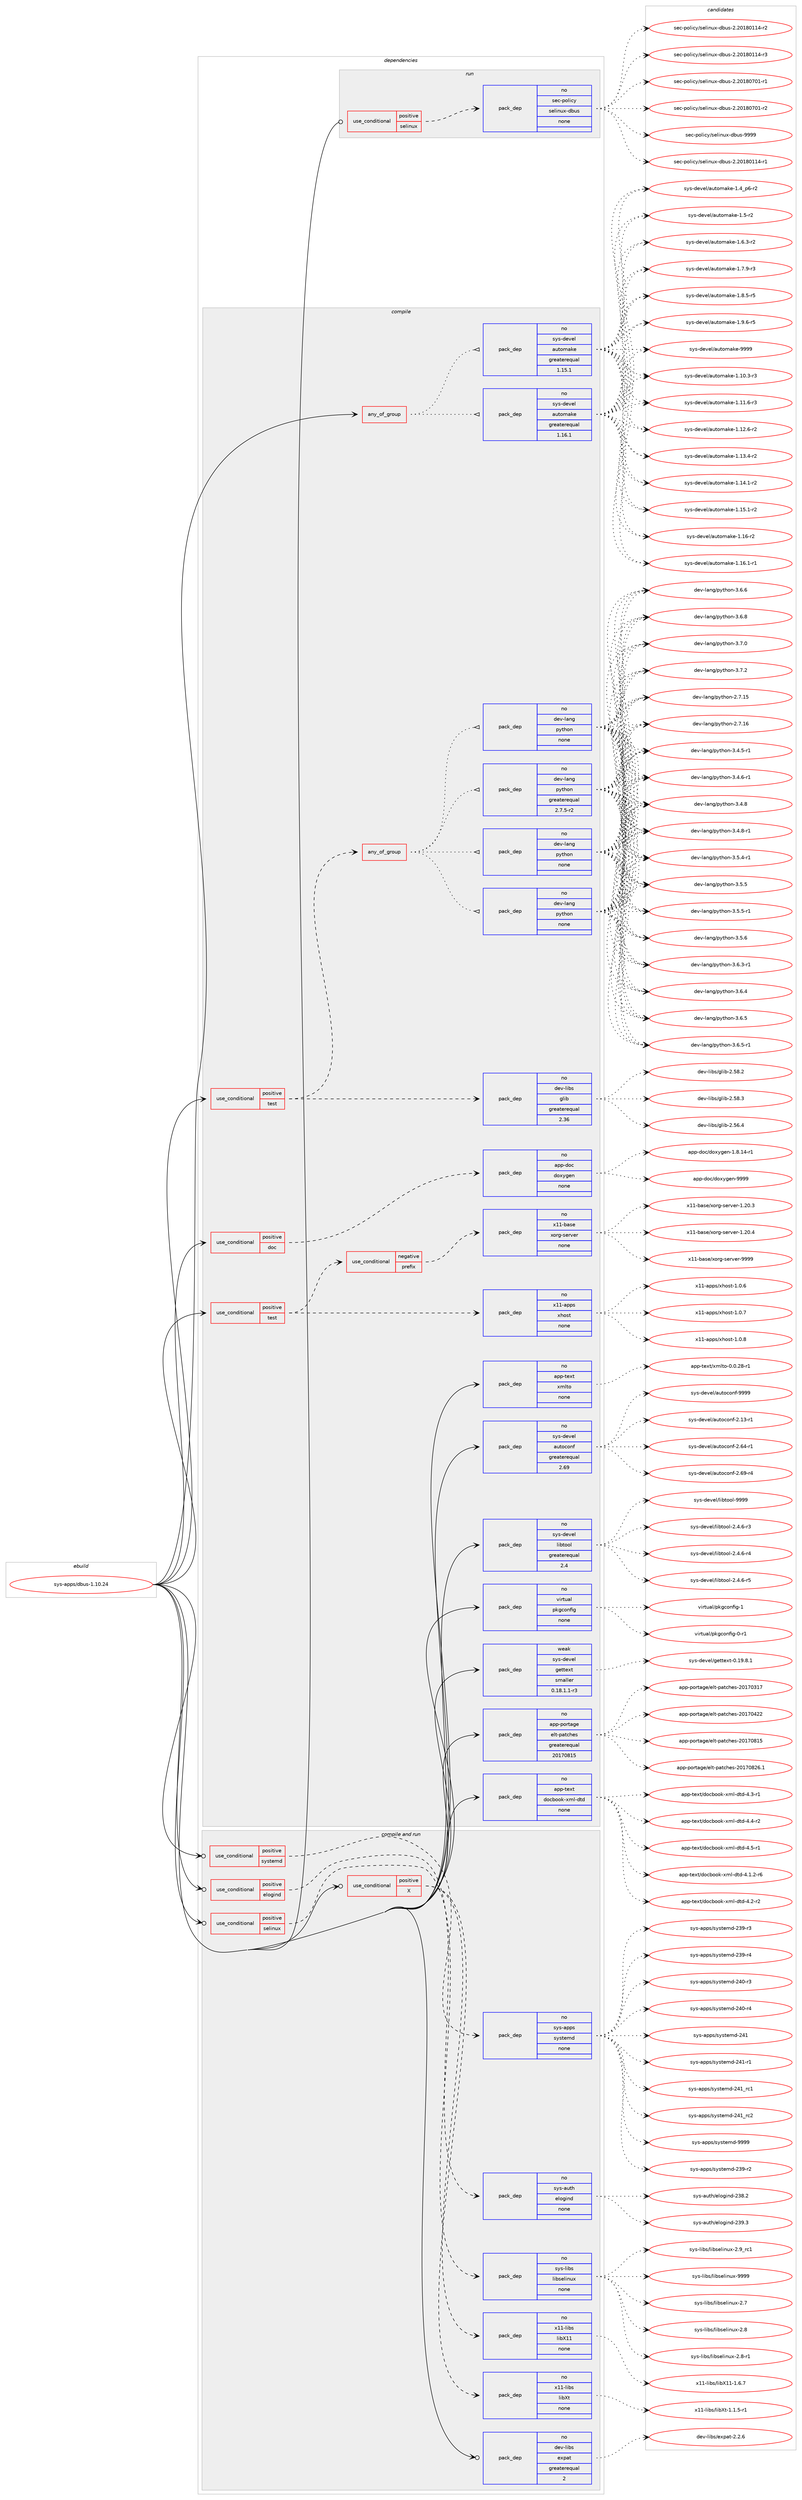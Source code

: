 digraph prolog {

# *************
# Graph options
# *************

newrank=true;
concentrate=true;
compound=true;
graph [rankdir=LR,fontname=Helvetica,fontsize=10,ranksep=1.5];#, ranksep=2.5, nodesep=0.2];
edge  [arrowhead=vee];
node  [fontname=Helvetica,fontsize=10];

# **********
# The ebuild
# **********

subgraph cluster_leftcol {
color=gray;
rank=same;
label=<<i>ebuild</i>>;
id [label="sys-apps/dbus-1.10.24", color=red, width=4, href="../sys-apps/dbus-1.10.24.svg"];
}

# ****************
# The dependencies
# ****************

subgraph cluster_midcol {
color=gray;
label=<<i>dependencies</i>>;
subgraph cluster_compile {
fillcolor="#eeeeee";
style=filled;
label=<<i>compile</i>>;
subgraph any27086 {
dependency1710011 [label=<<TABLE BORDER="0" CELLBORDER="1" CELLSPACING="0" CELLPADDING="4"><TR><TD CELLPADDING="10">any_of_group</TD></TR></TABLE>>, shape=none, color=red];subgraph pack1226311 {
dependency1710012 [label=<<TABLE BORDER="0" CELLBORDER="1" CELLSPACING="0" CELLPADDING="4" WIDTH="220"><TR><TD ROWSPAN="6" CELLPADDING="30">pack_dep</TD></TR><TR><TD WIDTH="110">no</TD></TR><TR><TD>sys-devel</TD></TR><TR><TD>automake</TD></TR><TR><TD>greaterequal</TD></TR><TR><TD>1.16.1</TD></TR></TABLE>>, shape=none, color=blue];
}
dependency1710011:e -> dependency1710012:w [weight=20,style="dotted",arrowhead="oinv"];
subgraph pack1226312 {
dependency1710013 [label=<<TABLE BORDER="0" CELLBORDER="1" CELLSPACING="0" CELLPADDING="4" WIDTH="220"><TR><TD ROWSPAN="6" CELLPADDING="30">pack_dep</TD></TR><TR><TD WIDTH="110">no</TD></TR><TR><TD>sys-devel</TD></TR><TR><TD>automake</TD></TR><TR><TD>greaterequal</TD></TR><TR><TD>1.15.1</TD></TR></TABLE>>, shape=none, color=blue];
}
dependency1710011:e -> dependency1710013:w [weight=20,style="dotted",arrowhead="oinv"];
}
id:e -> dependency1710011:w [weight=20,style="solid",arrowhead="vee"];
subgraph cond455750 {
dependency1710014 [label=<<TABLE BORDER="0" CELLBORDER="1" CELLSPACING="0" CELLPADDING="4"><TR><TD ROWSPAN="3" CELLPADDING="10">use_conditional</TD></TR><TR><TD>positive</TD></TR><TR><TD>doc</TD></TR></TABLE>>, shape=none, color=red];
subgraph pack1226313 {
dependency1710015 [label=<<TABLE BORDER="0" CELLBORDER="1" CELLSPACING="0" CELLPADDING="4" WIDTH="220"><TR><TD ROWSPAN="6" CELLPADDING="30">pack_dep</TD></TR><TR><TD WIDTH="110">no</TD></TR><TR><TD>app-doc</TD></TR><TR><TD>doxygen</TD></TR><TR><TD>none</TD></TR><TR><TD></TD></TR></TABLE>>, shape=none, color=blue];
}
dependency1710014:e -> dependency1710015:w [weight=20,style="dashed",arrowhead="vee"];
}
id:e -> dependency1710014:w [weight=20,style="solid",arrowhead="vee"];
subgraph cond455751 {
dependency1710016 [label=<<TABLE BORDER="0" CELLBORDER="1" CELLSPACING="0" CELLPADDING="4"><TR><TD ROWSPAN="3" CELLPADDING="10">use_conditional</TD></TR><TR><TD>positive</TD></TR><TR><TD>test</TD></TR></TABLE>>, shape=none, color=red];
subgraph cond455752 {
dependency1710017 [label=<<TABLE BORDER="0" CELLBORDER="1" CELLSPACING="0" CELLPADDING="4"><TR><TD ROWSPAN="3" CELLPADDING="10">use_conditional</TD></TR><TR><TD>negative</TD></TR><TR><TD>prefix</TD></TR></TABLE>>, shape=none, color=red];
subgraph pack1226314 {
dependency1710018 [label=<<TABLE BORDER="0" CELLBORDER="1" CELLSPACING="0" CELLPADDING="4" WIDTH="220"><TR><TD ROWSPAN="6" CELLPADDING="30">pack_dep</TD></TR><TR><TD WIDTH="110">no</TD></TR><TR><TD>x11-base</TD></TR><TR><TD>xorg-server</TD></TR><TR><TD>none</TD></TR><TR><TD></TD></TR></TABLE>>, shape=none, color=blue];
}
dependency1710017:e -> dependency1710018:w [weight=20,style="dashed",arrowhead="vee"];
}
dependency1710016:e -> dependency1710017:w [weight=20,style="dashed",arrowhead="vee"];
subgraph pack1226315 {
dependency1710019 [label=<<TABLE BORDER="0" CELLBORDER="1" CELLSPACING="0" CELLPADDING="4" WIDTH="220"><TR><TD ROWSPAN="6" CELLPADDING="30">pack_dep</TD></TR><TR><TD WIDTH="110">no</TD></TR><TR><TD>x11-apps</TD></TR><TR><TD>xhost</TD></TR><TR><TD>none</TD></TR><TR><TD></TD></TR></TABLE>>, shape=none, color=blue];
}
dependency1710016:e -> dependency1710019:w [weight=20,style="dashed",arrowhead="vee"];
}
id:e -> dependency1710016:w [weight=20,style="solid",arrowhead="vee"];
subgraph cond455753 {
dependency1710020 [label=<<TABLE BORDER="0" CELLBORDER="1" CELLSPACING="0" CELLPADDING="4"><TR><TD ROWSPAN="3" CELLPADDING="10">use_conditional</TD></TR><TR><TD>positive</TD></TR><TR><TD>test</TD></TR></TABLE>>, shape=none, color=red];
subgraph pack1226316 {
dependency1710021 [label=<<TABLE BORDER="0" CELLBORDER="1" CELLSPACING="0" CELLPADDING="4" WIDTH="220"><TR><TD ROWSPAN="6" CELLPADDING="30">pack_dep</TD></TR><TR><TD WIDTH="110">no</TD></TR><TR><TD>dev-libs</TD></TR><TR><TD>glib</TD></TR><TR><TD>greaterequal</TD></TR><TR><TD>2.36</TD></TR></TABLE>>, shape=none, color=blue];
}
dependency1710020:e -> dependency1710021:w [weight=20,style="dashed",arrowhead="vee"];
subgraph any27087 {
dependency1710022 [label=<<TABLE BORDER="0" CELLBORDER="1" CELLSPACING="0" CELLPADDING="4"><TR><TD CELLPADDING="10">any_of_group</TD></TR></TABLE>>, shape=none, color=red];subgraph pack1226317 {
dependency1710023 [label=<<TABLE BORDER="0" CELLBORDER="1" CELLSPACING="0" CELLPADDING="4" WIDTH="220"><TR><TD ROWSPAN="6" CELLPADDING="30">pack_dep</TD></TR><TR><TD WIDTH="110">no</TD></TR><TR><TD>dev-lang</TD></TR><TR><TD>python</TD></TR><TR><TD>none</TD></TR><TR><TD></TD></TR></TABLE>>, shape=none, color=blue];
}
dependency1710022:e -> dependency1710023:w [weight=20,style="dotted",arrowhead="oinv"];
subgraph pack1226318 {
dependency1710024 [label=<<TABLE BORDER="0" CELLBORDER="1" CELLSPACING="0" CELLPADDING="4" WIDTH="220"><TR><TD ROWSPAN="6" CELLPADDING="30">pack_dep</TD></TR><TR><TD WIDTH="110">no</TD></TR><TR><TD>dev-lang</TD></TR><TR><TD>python</TD></TR><TR><TD>none</TD></TR><TR><TD></TD></TR></TABLE>>, shape=none, color=blue];
}
dependency1710022:e -> dependency1710024:w [weight=20,style="dotted",arrowhead="oinv"];
subgraph pack1226319 {
dependency1710025 [label=<<TABLE BORDER="0" CELLBORDER="1" CELLSPACING="0" CELLPADDING="4" WIDTH="220"><TR><TD ROWSPAN="6" CELLPADDING="30">pack_dep</TD></TR><TR><TD WIDTH="110">no</TD></TR><TR><TD>dev-lang</TD></TR><TR><TD>python</TD></TR><TR><TD>none</TD></TR><TR><TD></TD></TR></TABLE>>, shape=none, color=blue];
}
dependency1710022:e -> dependency1710025:w [weight=20,style="dotted",arrowhead="oinv"];
subgraph pack1226320 {
dependency1710026 [label=<<TABLE BORDER="0" CELLBORDER="1" CELLSPACING="0" CELLPADDING="4" WIDTH="220"><TR><TD ROWSPAN="6" CELLPADDING="30">pack_dep</TD></TR><TR><TD WIDTH="110">no</TD></TR><TR><TD>dev-lang</TD></TR><TR><TD>python</TD></TR><TR><TD>greaterequal</TD></TR><TR><TD>2.7.5-r2</TD></TR></TABLE>>, shape=none, color=blue];
}
dependency1710022:e -> dependency1710026:w [weight=20,style="dotted",arrowhead="oinv"];
}
dependency1710020:e -> dependency1710022:w [weight=20,style="dashed",arrowhead="vee"];
}
id:e -> dependency1710020:w [weight=20,style="solid",arrowhead="vee"];
subgraph pack1226321 {
dependency1710027 [label=<<TABLE BORDER="0" CELLBORDER="1" CELLSPACING="0" CELLPADDING="4" WIDTH="220"><TR><TD ROWSPAN="6" CELLPADDING="30">pack_dep</TD></TR><TR><TD WIDTH="110">no</TD></TR><TR><TD>app-portage</TD></TR><TR><TD>elt-patches</TD></TR><TR><TD>greaterequal</TD></TR><TR><TD>20170815</TD></TR></TABLE>>, shape=none, color=blue];
}
id:e -> dependency1710027:w [weight=20,style="solid",arrowhead="vee"];
subgraph pack1226322 {
dependency1710028 [label=<<TABLE BORDER="0" CELLBORDER="1" CELLSPACING="0" CELLPADDING="4" WIDTH="220"><TR><TD ROWSPAN="6" CELLPADDING="30">pack_dep</TD></TR><TR><TD WIDTH="110">no</TD></TR><TR><TD>app-text</TD></TR><TR><TD>docbook-xml-dtd</TD></TR><TR><TD>none</TD></TR><TR><TD></TD></TR></TABLE>>, shape=none, color=blue];
}
id:e -> dependency1710028:w [weight=20,style="solid",arrowhead="vee"];
subgraph pack1226323 {
dependency1710029 [label=<<TABLE BORDER="0" CELLBORDER="1" CELLSPACING="0" CELLPADDING="4" WIDTH="220"><TR><TD ROWSPAN="6" CELLPADDING="30">pack_dep</TD></TR><TR><TD WIDTH="110">no</TD></TR><TR><TD>app-text</TD></TR><TR><TD>xmlto</TD></TR><TR><TD>none</TD></TR><TR><TD></TD></TR></TABLE>>, shape=none, color=blue];
}
id:e -> dependency1710029:w [weight=20,style="solid",arrowhead="vee"];
subgraph pack1226324 {
dependency1710030 [label=<<TABLE BORDER="0" CELLBORDER="1" CELLSPACING="0" CELLPADDING="4" WIDTH="220"><TR><TD ROWSPAN="6" CELLPADDING="30">pack_dep</TD></TR><TR><TD WIDTH="110">no</TD></TR><TR><TD>sys-devel</TD></TR><TR><TD>autoconf</TD></TR><TR><TD>greaterequal</TD></TR><TR><TD>2.69</TD></TR></TABLE>>, shape=none, color=blue];
}
id:e -> dependency1710030:w [weight=20,style="solid",arrowhead="vee"];
subgraph pack1226325 {
dependency1710031 [label=<<TABLE BORDER="0" CELLBORDER="1" CELLSPACING="0" CELLPADDING="4" WIDTH="220"><TR><TD ROWSPAN="6" CELLPADDING="30">pack_dep</TD></TR><TR><TD WIDTH="110">no</TD></TR><TR><TD>sys-devel</TD></TR><TR><TD>libtool</TD></TR><TR><TD>greaterequal</TD></TR><TR><TD>2.4</TD></TR></TABLE>>, shape=none, color=blue];
}
id:e -> dependency1710031:w [weight=20,style="solid",arrowhead="vee"];
subgraph pack1226326 {
dependency1710032 [label=<<TABLE BORDER="0" CELLBORDER="1" CELLSPACING="0" CELLPADDING="4" WIDTH="220"><TR><TD ROWSPAN="6" CELLPADDING="30">pack_dep</TD></TR><TR><TD WIDTH="110">no</TD></TR><TR><TD>virtual</TD></TR><TR><TD>pkgconfig</TD></TR><TR><TD>none</TD></TR><TR><TD></TD></TR></TABLE>>, shape=none, color=blue];
}
id:e -> dependency1710032:w [weight=20,style="solid",arrowhead="vee"];
subgraph pack1226327 {
dependency1710033 [label=<<TABLE BORDER="0" CELLBORDER="1" CELLSPACING="0" CELLPADDING="4" WIDTH="220"><TR><TD ROWSPAN="6" CELLPADDING="30">pack_dep</TD></TR><TR><TD WIDTH="110">weak</TD></TR><TR><TD>sys-devel</TD></TR><TR><TD>gettext</TD></TR><TR><TD>smaller</TD></TR><TR><TD>0.18.1.1-r3</TD></TR></TABLE>>, shape=none, color=blue];
}
id:e -> dependency1710033:w [weight=20,style="solid",arrowhead="vee"];
}
subgraph cluster_compileandrun {
fillcolor="#eeeeee";
style=filled;
label=<<i>compile and run</i>>;
subgraph cond455754 {
dependency1710034 [label=<<TABLE BORDER="0" CELLBORDER="1" CELLSPACING="0" CELLPADDING="4"><TR><TD ROWSPAN="3" CELLPADDING="10">use_conditional</TD></TR><TR><TD>positive</TD></TR><TR><TD>X</TD></TR></TABLE>>, shape=none, color=red];
subgraph pack1226328 {
dependency1710035 [label=<<TABLE BORDER="0" CELLBORDER="1" CELLSPACING="0" CELLPADDING="4" WIDTH="220"><TR><TD ROWSPAN="6" CELLPADDING="30">pack_dep</TD></TR><TR><TD WIDTH="110">no</TD></TR><TR><TD>x11-libs</TD></TR><TR><TD>libX11</TD></TR><TR><TD>none</TD></TR><TR><TD></TD></TR></TABLE>>, shape=none, color=blue];
}
dependency1710034:e -> dependency1710035:w [weight=20,style="dashed",arrowhead="vee"];
subgraph pack1226329 {
dependency1710036 [label=<<TABLE BORDER="0" CELLBORDER="1" CELLSPACING="0" CELLPADDING="4" WIDTH="220"><TR><TD ROWSPAN="6" CELLPADDING="30">pack_dep</TD></TR><TR><TD WIDTH="110">no</TD></TR><TR><TD>x11-libs</TD></TR><TR><TD>libXt</TD></TR><TR><TD>none</TD></TR><TR><TD></TD></TR></TABLE>>, shape=none, color=blue];
}
dependency1710034:e -> dependency1710036:w [weight=20,style="dashed",arrowhead="vee"];
}
id:e -> dependency1710034:w [weight=20,style="solid",arrowhead="odotvee"];
subgraph cond455755 {
dependency1710037 [label=<<TABLE BORDER="0" CELLBORDER="1" CELLSPACING="0" CELLPADDING="4"><TR><TD ROWSPAN="3" CELLPADDING="10">use_conditional</TD></TR><TR><TD>positive</TD></TR><TR><TD>elogind</TD></TR></TABLE>>, shape=none, color=red];
subgraph pack1226330 {
dependency1710038 [label=<<TABLE BORDER="0" CELLBORDER="1" CELLSPACING="0" CELLPADDING="4" WIDTH="220"><TR><TD ROWSPAN="6" CELLPADDING="30">pack_dep</TD></TR><TR><TD WIDTH="110">no</TD></TR><TR><TD>sys-auth</TD></TR><TR><TD>elogind</TD></TR><TR><TD>none</TD></TR><TR><TD></TD></TR></TABLE>>, shape=none, color=blue];
}
dependency1710037:e -> dependency1710038:w [weight=20,style="dashed",arrowhead="vee"];
}
id:e -> dependency1710037:w [weight=20,style="solid",arrowhead="odotvee"];
subgraph cond455756 {
dependency1710039 [label=<<TABLE BORDER="0" CELLBORDER="1" CELLSPACING="0" CELLPADDING="4"><TR><TD ROWSPAN="3" CELLPADDING="10">use_conditional</TD></TR><TR><TD>positive</TD></TR><TR><TD>selinux</TD></TR></TABLE>>, shape=none, color=red];
subgraph pack1226331 {
dependency1710040 [label=<<TABLE BORDER="0" CELLBORDER="1" CELLSPACING="0" CELLPADDING="4" WIDTH="220"><TR><TD ROWSPAN="6" CELLPADDING="30">pack_dep</TD></TR><TR><TD WIDTH="110">no</TD></TR><TR><TD>sys-libs</TD></TR><TR><TD>libselinux</TD></TR><TR><TD>none</TD></TR><TR><TD></TD></TR></TABLE>>, shape=none, color=blue];
}
dependency1710039:e -> dependency1710040:w [weight=20,style="dashed",arrowhead="vee"];
}
id:e -> dependency1710039:w [weight=20,style="solid",arrowhead="odotvee"];
subgraph cond455757 {
dependency1710041 [label=<<TABLE BORDER="0" CELLBORDER="1" CELLSPACING="0" CELLPADDING="4"><TR><TD ROWSPAN="3" CELLPADDING="10">use_conditional</TD></TR><TR><TD>positive</TD></TR><TR><TD>systemd</TD></TR></TABLE>>, shape=none, color=red];
subgraph pack1226332 {
dependency1710042 [label=<<TABLE BORDER="0" CELLBORDER="1" CELLSPACING="0" CELLPADDING="4" WIDTH="220"><TR><TD ROWSPAN="6" CELLPADDING="30">pack_dep</TD></TR><TR><TD WIDTH="110">no</TD></TR><TR><TD>sys-apps</TD></TR><TR><TD>systemd</TD></TR><TR><TD>none</TD></TR><TR><TD></TD></TR></TABLE>>, shape=none, color=blue];
}
dependency1710041:e -> dependency1710042:w [weight=20,style="dashed",arrowhead="vee"];
}
id:e -> dependency1710041:w [weight=20,style="solid",arrowhead="odotvee"];
subgraph pack1226333 {
dependency1710043 [label=<<TABLE BORDER="0" CELLBORDER="1" CELLSPACING="0" CELLPADDING="4" WIDTH="220"><TR><TD ROWSPAN="6" CELLPADDING="30">pack_dep</TD></TR><TR><TD WIDTH="110">no</TD></TR><TR><TD>dev-libs</TD></TR><TR><TD>expat</TD></TR><TR><TD>greaterequal</TD></TR><TR><TD>2</TD></TR></TABLE>>, shape=none, color=blue];
}
id:e -> dependency1710043:w [weight=20,style="solid",arrowhead="odotvee"];
}
subgraph cluster_run {
fillcolor="#eeeeee";
style=filled;
label=<<i>run</i>>;
subgraph cond455758 {
dependency1710044 [label=<<TABLE BORDER="0" CELLBORDER="1" CELLSPACING="0" CELLPADDING="4"><TR><TD ROWSPAN="3" CELLPADDING="10">use_conditional</TD></TR><TR><TD>positive</TD></TR><TR><TD>selinux</TD></TR></TABLE>>, shape=none, color=red];
subgraph pack1226334 {
dependency1710045 [label=<<TABLE BORDER="0" CELLBORDER="1" CELLSPACING="0" CELLPADDING="4" WIDTH="220"><TR><TD ROWSPAN="6" CELLPADDING="30">pack_dep</TD></TR><TR><TD WIDTH="110">no</TD></TR><TR><TD>sec-policy</TD></TR><TR><TD>selinux-dbus</TD></TR><TR><TD>none</TD></TR><TR><TD></TD></TR></TABLE>>, shape=none, color=blue];
}
dependency1710044:e -> dependency1710045:w [weight=20,style="dashed",arrowhead="vee"];
}
id:e -> dependency1710044:w [weight=20,style="solid",arrowhead="odot"];
}
}

# **************
# The candidates
# **************

subgraph cluster_choices {
rank=same;
color=gray;
label=<<i>candidates</i>>;

subgraph choice1226311 {
color=black;
nodesep=1;
choice11512111545100101118101108479711711611110997107101454946494846514511451 [label="sys-devel/automake-1.10.3-r3", color=red, width=4,href="../sys-devel/automake-1.10.3-r3.svg"];
choice11512111545100101118101108479711711611110997107101454946494946544511451 [label="sys-devel/automake-1.11.6-r3", color=red, width=4,href="../sys-devel/automake-1.11.6-r3.svg"];
choice11512111545100101118101108479711711611110997107101454946495046544511450 [label="sys-devel/automake-1.12.6-r2", color=red, width=4,href="../sys-devel/automake-1.12.6-r2.svg"];
choice11512111545100101118101108479711711611110997107101454946495146524511450 [label="sys-devel/automake-1.13.4-r2", color=red, width=4,href="../sys-devel/automake-1.13.4-r2.svg"];
choice11512111545100101118101108479711711611110997107101454946495246494511450 [label="sys-devel/automake-1.14.1-r2", color=red, width=4,href="../sys-devel/automake-1.14.1-r2.svg"];
choice11512111545100101118101108479711711611110997107101454946495346494511450 [label="sys-devel/automake-1.15.1-r2", color=red, width=4,href="../sys-devel/automake-1.15.1-r2.svg"];
choice1151211154510010111810110847971171161111099710710145494649544511450 [label="sys-devel/automake-1.16-r2", color=red, width=4,href="../sys-devel/automake-1.16-r2.svg"];
choice11512111545100101118101108479711711611110997107101454946495446494511449 [label="sys-devel/automake-1.16.1-r1", color=red, width=4,href="../sys-devel/automake-1.16.1-r1.svg"];
choice115121115451001011181011084797117116111109971071014549465295112544511450 [label="sys-devel/automake-1.4_p6-r2", color=red, width=4,href="../sys-devel/automake-1.4_p6-r2.svg"];
choice11512111545100101118101108479711711611110997107101454946534511450 [label="sys-devel/automake-1.5-r2", color=red, width=4,href="../sys-devel/automake-1.5-r2.svg"];
choice115121115451001011181011084797117116111109971071014549465446514511450 [label="sys-devel/automake-1.6.3-r2", color=red, width=4,href="../sys-devel/automake-1.6.3-r2.svg"];
choice115121115451001011181011084797117116111109971071014549465546574511451 [label="sys-devel/automake-1.7.9-r3", color=red, width=4,href="../sys-devel/automake-1.7.9-r3.svg"];
choice115121115451001011181011084797117116111109971071014549465646534511453 [label="sys-devel/automake-1.8.5-r5", color=red, width=4,href="../sys-devel/automake-1.8.5-r5.svg"];
choice115121115451001011181011084797117116111109971071014549465746544511453 [label="sys-devel/automake-1.9.6-r5", color=red, width=4,href="../sys-devel/automake-1.9.6-r5.svg"];
choice115121115451001011181011084797117116111109971071014557575757 [label="sys-devel/automake-9999", color=red, width=4,href="../sys-devel/automake-9999.svg"];
dependency1710012:e -> choice11512111545100101118101108479711711611110997107101454946494846514511451:w [style=dotted,weight="100"];
dependency1710012:e -> choice11512111545100101118101108479711711611110997107101454946494946544511451:w [style=dotted,weight="100"];
dependency1710012:e -> choice11512111545100101118101108479711711611110997107101454946495046544511450:w [style=dotted,weight="100"];
dependency1710012:e -> choice11512111545100101118101108479711711611110997107101454946495146524511450:w [style=dotted,weight="100"];
dependency1710012:e -> choice11512111545100101118101108479711711611110997107101454946495246494511450:w [style=dotted,weight="100"];
dependency1710012:e -> choice11512111545100101118101108479711711611110997107101454946495346494511450:w [style=dotted,weight="100"];
dependency1710012:e -> choice1151211154510010111810110847971171161111099710710145494649544511450:w [style=dotted,weight="100"];
dependency1710012:e -> choice11512111545100101118101108479711711611110997107101454946495446494511449:w [style=dotted,weight="100"];
dependency1710012:e -> choice115121115451001011181011084797117116111109971071014549465295112544511450:w [style=dotted,weight="100"];
dependency1710012:e -> choice11512111545100101118101108479711711611110997107101454946534511450:w [style=dotted,weight="100"];
dependency1710012:e -> choice115121115451001011181011084797117116111109971071014549465446514511450:w [style=dotted,weight="100"];
dependency1710012:e -> choice115121115451001011181011084797117116111109971071014549465546574511451:w [style=dotted,weight="100"];
dependency1710012:e -> choice115121115451001011181011084797117116111109971071014549465646534511453:w [style=dotted,weight="100"];
dependency1710012:e -> choice115121115451001011181011084797117116111109971071014549465746544511453:w [style=dotted,weight="100"];
dependency1710012:e -> choice115121115451001011181011084797117116111109971071014557575757:w [style=dotted,weight="100"];
}
subgraph choice1226312 {
color=black;
nodesep=1;
choice11512111545100101118101108479711711611110997107101454946494846514511451 [label="sys-devel/automake-1.10.3-r3", color=red, width=4,href="../sys-devel/automake-1.10.3-r3.svg"];
choice11512111545100101118101108479711711611110997107101454946494946544511451 [label="sys-devel/automake-1.11.6-r3", color=red, width=4,href="../sys-devel/automake-1.11.6-r3.svg"];
choice11512111545100101118101108479711711611110997107101454946495046544511450 [label="sys-devel/automake-1.12.6-r2", color=red, width=4,href="../sys-devel/automake-1.12.6-r2.svg"];
choice11512111545100101118101108479711711611110997107101454946495146524511450 [label="sys-devel/automake-1.13.4-r2", color=red, width=4,href="../sys-devel/automake-1.13.4-r2.svg"];
choice11512111545100101118101108479711711611110997107101454946495246494511450 [label="sys-devel/automake-1.14.1-r2", color=red, width=4,href="../sys-devel/automake-1.14.1-r2.svg"];
choice11512111545100101118101108479711711611110997107101454946495346494511450 [label="sys-devel/automake-1.15.1-r2", color=red, width=4,href="../sys-devel/automake-1.15.1-r2.svg"];
choice1151211154510010111810110847971171161111099710710145494649544511450 [label="sys-devel/automake-1.16-r2", color=red, width=4,href="../sys-devel/automake-1.16-r2.svg"];
choice11512111545100101118101108479711711611110997107101454946495446494511449 [label="sys-devel/automake-1.16.1-r1", color=red, width=4,href="../sys-devel/automake-1.16.1-r1.svg"];
choice115121115451001011181011084797117116111109971071014549465295112544511450 [label="sys-devel/automake-1.4_p6-r2", color=red, width=4,href="../sys-devel/automake-1.4_p6-r2.svg"];
choice11512111545100101118101108479711711611110997107101454946534511450 [label="sys-devel/automake-1.5-r2", color=red, width=4,href="../sys-devel/automake-1.5-r2.svg"];
choice115121115451001011181011084797117116111109971071014549465446514511450 [label="sys-devel/automake-1.6.3-r2", color=red, width=4,href="../sys-devel/automake-1.6.3-r2.svg"];
choice115121115451001011181011084797117116111109971071014549465546574511451 [label="sys-devel/automake-1.7.9-r3", color=red, width=4,href="../sys-devel/automake-1.7.9-r3.svg"];
choice115121115451001011181011084797117116111109971071014549465646534511453 [label="sys-devel/automake-1.8.5-r5", color=red, width=4,href="../sys-devel/automake-1.8.5-r5.svg"];
choice115121115451001011181011084797117116111109971071014549465746544511453 [label="sys-devel/automake-1.9.6-r5", color=red, width=4,href="../sys-devel/automake-1.9.6-r5.svg"];
choice115121115451001011181011084797117116111109971071014557575757 [label="sys-devel/automake-9999", color=red, width=4,href="../sys-devel/automake-9999.svg"];
dependency1710013:e -> choice11512111545100101118101108479711711611110997107101454946494846514511451:w [style=dotted,weight="100"];
dependency1710013:e -> choice11512111545100101118101108479711711611110997107101454946494946544511451:w [style=dotted,weight="100"];
dependency1710013:e -> choice11512111545100101118101108479711711611110997107101454946495046544511450:w [style=dotted,weight="100"];
dependency1710013:e -> choice11512111545100101118101108479711711611110997107101454946495146524511450:w [style=dotted,weight="100"];
dependency1710013:e -> choice11512111545100101118101108479711711611110997107101454946495246494511450:w [style=dotted,weight="100"];
dependency1710013:e -> choice11512111545100101118101108479711711611110997107101454946495346494511450:w [style=dotted,weight="100"];
dependency1710013:e -> choice1151211154510010111810110847971171161111099710710145494649544511450:w [style=dotted,weight="100"];
dependency1710013:e -> choice11512111545100101118101108479711711611110997107101454946495446494511449:w [style=dotted,weight="100"];
dependency1710013:e -> choice115121115451001011181011084797117116111109971071014549465295112544511450:w [style=dotted,weight="100"];
dependency1710013:e -> choice11512111545100101118101108479711711611110997107101454946534511450:w [style=dotted,weight="100"];
dependency1710013:e -> choice115121115451001011181011084797117116111109971071014549465446514511450:w [style=dotted,weight="100"];
dependency1710013:e -> choice115121115451001011181011084797117116111109971071014549465546574511451:w [style=dotted,weight="100"];
dependency1710013:e -> choice115121115451001011181011084797117116111109971071014549465646534511453:w [style=dotted,weight="100"];
dependency1710013:e -> choice115121115451001011181011084797117116111109971071014549465746544511453:w [style=dotted,weight="100"];
dependency1710013:e -> choice115121115451001011181011084797117116111109971071014557575757:w [style=dotted,weight="100"];
}
subgraph choice1226313 {
color=black;
nodesep=1;
choice97112112451001119947100111120121103101110454946564649524511449 [label="app-doc/doxygen-1.8.14-r1", color=red, width=4,href="../app-doc/doxygen-1.8.14-r1.svg"];
choice971121124510011199471001111201211031011104557575757 [label="app-doc/doxygen-9999", color=red, width=4,href="../app-doc/doxygen-9999.svg"];
dependency1710015:e -> choice97112112451001119947100111120121103101110454946564649524511449:w [style=dotted,weight="100"];
dependency1710015:e -> choice971121124510011199471001111201211031011104557575757:w [style=dotted,weight="100"];
}
subgraph choice1226314 {
color=black;
nodesep=1;
choice1204949459897115101471201111141034511510111411810111445494650484651 [label="x11-base/xorg-server-1.20.3", color=red, width=4,href="../x11-base/xorg-server-1.20.3.svg"];
choice1204949459897115101471201111141034511510111411810111445494650484652 [label="x11-base/xorg-server-1.20.4", color=red, width=4,href="../x11-base/xorg-server-1.20.4.svg"];
choice120494945989711510147120111114103451151011141181011144557575757 [label="x11-base/xorg-server-9999", color=red, width=4,href="../x11-base/xorg-server-9999.svg"];
dependency1710018:e -> choice1204949459897115101471201111141034511510111411810111445494650484651:w [style=dotted,weight="100"];
dependency1710018:e -> choice1204949459897115101471201111141034511510111411810111445494650484652:w [style=dotted,weight="100"];
dependency1710018:e -> choice120494945989711510147120111114103451151011141181011144557575757:w [style=dotted,weight="100"];
}
subgraph choice1226315 {
color=black;
nodesep=1;
choice1204949459711211211547120104111115116454946484654 [label="x11-apps/xhost-1.0.6", color=red, width=4,href="../x11-apps/xhost-1.0.6.svg"];
choice1204949459711211211547120104111115116454946484655 [label="x11-apps/xhost-1.0.7", color=red, width=4,href="../x11-apps/xhost-1.0.7.svg"];
choice1204949459711211211547120104111115116454946484656 [label="x11-apps/xhost-1.0.8", color=red, width=4,href="../x11-apps/xhost-1.0.8.svg"];
dependency1710019:e -> choice1204949459711211211547120104111115116454946484654:w [style=dotted,weight="100"];
dependency1710019:e -> choice1204949459711211211547120104111115116454946484655:w [style=dotted,weight="100"];
dependency1710019:e -> choice1204949459711211211547120104111115116454946484656:w [style=dotted,weight="100"];
}
subgraph choice1226316 {
color=black;
nodesep=1;
choice1001011184510810598115471031081059845504653544652 [label="dev-libs/glib-2.56.4", color=red, width=4,href="../dev-libs/glib-2.56.4.svg"];
choice1001011184510810598115471031081059845504653564650 [label="dev-libs/glib-2.58.2", color=red, width=4,href="../dev-libs/glib-2.58.2.svg"];
choice1001011184510810598115471031081059845504653564651 [label="dev-libs/glib-2.58.3", color=red, width=4,href="../dev-libs/glib-2.58.3.svg"];
dependency1710021:e -> choice1001011184510810598115471031081059845504653544652:w [style=dotted,weight="100"];
dependency1710021:e -> choice1001011184510810598115471031081059845504653564650:w [style=dotted,weight="100"];
dependency1710021:e -> choice1001011184510810598115471031081059845504653564651:w [style=dotted,weight="100"];
}
subgraph choice1226317 {
color=black;
nodesep=1;
choice10010111845108971101034711212111610411111045504655464953 [label="dev-lang/python-2.7.15", color=red, width=4,href="../dev-lang/python-2.7.15.svg"];
choice10010111845108971101034711212111610411111045504655464954 [label="dev-lang/python-2.7.16", color=red, width=4,href="../dev-lang/python-2.7.16.svg"];
choice1001011184510897110103471121211161041111104551465246534511449 [label="dev-lang/python-3.4.5-r1", color=red, width=4,href="../dev-lang/python-3.4.5-r1.svg"];
choice1001011184510897110103471121211161041111104551465246544511449 [label="dev-lang/python-3.4.6-r1", color=red, width=4,href="../dev-lang/python-3.4.6-r1.svg"];
choice100101118451089711010347112121116104111110455146524656 [label="dev-lang/python-3.4.8", color=red, width=4,href="../dev-lang/python-3.4.8.svg"];
choice1001011184510897110103471121211161041111104551465246564511449 [label="dev-lang/python-3.4.8-r1", color=red, width=4,href="../dev-lang/python-3.4.8-r1.svg"];
choice1001011184510897110103471121211161041111104551465346524511449 [label="dev-lang/python-3.5.4-r1", color=red, width=4,href="../dev-lang/python-3.5.4-r1.svg"];
choice100101118451089711010347112121116104111110455146534653 [label="dev-lang/python-3.5.5", color=red, width=4,href="../dev-lang/python-3.5.5.svg"];
choice1001011184510897110103471121211161041111104551465346534511449 [label="dev-lang/python-3.5.5-r1", color=red, width=4,href="../dev-lang/python-3.5.5-r1.svg"];
choice100101118451089711010347112121116104111110455146534654 [label="dev-lang/python-3.5.6", color=red, width=4,href="../dev-lang/python-3.5.6.svg"];
choice1001011184510897110103471121211161041111104551465446514511449 [label="dev-lang/python-3.6.3-r1", color=red, width=4,href="../dev-lang/python-3.6.3-r1.svg"];
choice100101118451089711010347112121116104111110455146544652 [label="dev-lang/python-3.6.4", color=red, width=4,href="../dev-lang/python-3.6.4.svg"];
choice100101118451089711010347112121116104111110455146544653 [label="dev-lang/python-3.6.5", color=red, width=4,href="../dev-lang/python-3.6.5.svg"];
choice1001011184510897110103471121211161041111104551465446534511449 [label="dev-lang/python-3.6.5-r1", color=red, width=4,href="../dev-lang/python-3.6.5-r1.svg"];
choice100101118451089711010347112121116104111110455146544654 [label="dev-lang/python-3.6.6", color=red, width=4,href="../dev-lang/python-3.6.6.svg"];
choice100101118451089711010347112121116104111110455146544656 [label="dev-lang/python-3.6.8", color=red, width=4,href="../dev-lang/python-3.6.8.svg"];
choice100101118451089711010347112121116104111110455146554648 [label="dev-lang/python-3.7.0", color=red, width=4,href="../dev-lang/python-3.7.0.svg"];
choice100101118451089711010347112121116104111110455146554650 [label="dev-lang/python-3.7.2", color=red, width=4,href="../dev-lang/python-3.7.2.svg"];
dependency1710023:e -> choice10010111845108971101034711212111610411111045504655464953:w [style=dotted,weight="100"];
dependency1710023:e -> choice10010111845108971101034711212111610411111045504655464954:w [style=dotted,weight="100"];
dependency1710023:e -> choice1001011184510897110103471121211161041111104551465246534511449:w [style=dotted,weight="100"];
dependency1710023:e -> choice1001011184510897110103471121211161041111104551465246544511449:w [style=dotted,weight="100"];
dependency1710023:e -> choice100101118451089711010347112121116104111110455146524656:w [style=dotted,weight="100"];
dependency1710023:e -> choice1001011184510897110103471121211161041111104551465246564511449:w [style=dotted,weight="100"];
dependency1710023:e -> choice1001011184510897110103471121211161041111104551465346524511449:w [style=dotted,weight="100"];
dependency1710023:e -> choice100101118451089711010347112121116104111110455146534653:w [style=dotted,weight="100"];
dependency1710023:e -> choice1001011184510897110103471121211161041111104551465346534511449:w [style=dotted,weight="100"];
dependency1710023:e -> choice100101118451089711010347112121116104111110455146534654:w [style=dotted,weight="100"];
dependency1710023:e -> choice1001011184510897110103471121211161041111104551465446514511449:w [style=dotted,weight="100"];
dependency1710023:e -> choice100101118451089711010347112121116104111110455146544652:w [style=dotted,weight="100"];
dependency1710023:e -> choice100101118451089711010347112121116104111110455146544653:w [style=dotted,weight="100"];
dependency1710023:e -> choice1001011184510897110103471121211161041111104551465446534511449:w [style=dotted,weight="100"];
dependency1710023:e -> choice100101118451089711010347112121116104111110455146544654:w [style=dotted,weight="100"];
dependency1710023:e -> choice100101118451089711010347112121116104111110455146544656:w [style=dotted,weight="100"];
dependency1710023:e -> choice100101118451089711010347112121116104111110455146554648:w [style=dotted,weight="100"];
dependency1710023:e -> choice100101118451089711010347112121116104111110455146554650:w [style=dotted,weight="100"];
}
subgraph choice1226318 {
color=black;
nodesep=1;
choice10010111845108971101034711212111610411111045504655464953 [label="dev-lang/python-2.7.15", color=red, width=4,href="../dev-lang/python-2.7.15.svg"];
choice10010111845108971101034711212111610411111045504655464954 [label="dev-lang/python-2.7.16", color=red, width=4,href="../dev-lang/python-2.7.16.svg"];
choice1001011184510897110103471121211161041111104551465246534511449 [label="dev-lang/python-3.4.5-r1", color=red, width=4,href="../dev-lang/python-3.4.5-r1.svg"];
choice1001011184510897110103471121211161041111104551465246544511449 [label="dev-lang/python-3.4.6-r1", color=red, width=4,href="../dev-lang/python-3.4.6-r1.svg"];
choice100101118451089711010347112121116104111110455146524656 [label="dev-lang/python-3.4.8", color=red, width=4,href="../dev-lang/python-3.4.8.svg"];
choice1001011184510897110103471121211161041111104551465246564511449 [label="dev-lang/python-3.4.8-r1", color=red, width=4,href="../dev-lang/python-3.4.8-r1.svg"];
choice1001011184510897110103471121211161041111104551465346524511449 [label="dev-lang/python-3.5.4-r1", color=red, width=4,href="../dev-lang/python-3.5.4-r1.svg"];
choice100101118451089711010347112121116104111110455146534653 [label="dev-lang/python-3.5.5", color=red, width=4,href="../dev-lang/python-3.5.5.svg"];
choice1001011184510897110103471121211161041111104551465346534511449 [label="dev-lang/python-3.5.5-r1", color=red, width=4,href="../dev-lang/python-3.5.5-r1.svg"];
choice100101118451089711010347112121116104111110455146534654 [label="dev-lang/python-3.5.6", color=red, width=4,href="../dev-lang/python-3.5.6.svg"];
choice1001011184510897110103471121211161041111104551465446514511449 [label="dev-lang/python-3.6.3-r1", color=red, width=4,href="../dev-lang/python-3.6.3-r1.svg"];
choice100101118451089711010347112121116104111110455146544652 [label="dev-lang/python-3.6.4", color=red, width=4,href="../dev-lang/python-3.6.4.svg"];
choice100101118451089711010347112121116104111110455146544653 [label="dev-lang/python-3.6.5", color=red, width=4,href="../dev-lang/python-3.6.5.svg"];
choice1001011184510897110103471121211161041111104551465446534511449 [label="dev-lang/python-3.6.5-r1", color=red, width=4,href="../dev-lang/python-3.6.5-r1.svg"];
choice100101118451089711010347112121116104111110455146544654 [label="dev-lang/python-3.6.6", color=red, width=4,href="../dev-lang/python-3.6.6.svg"];
choice100101118451089711010347112121116104111110455146544656 [label="dev-lang/python-3.6.8", color=red, width=4,href="../dev-lang/python-3.6.8.svg"];
choice100101118451089711010347112121116104111110455146554648 [label="dev-lang/python-3.7.0", color=red, width=4,href="../dev-lang/python-3.7.0.svg"];
choice100101118451089711010347112121116104111110455146554650 [label="dev-lang/python-3.7.2", color=red, width=4,href="../dev-lang/python-3.7.2.svg"];
dependency1710024:e -> choice10010111845108971101034711212111610411111045504655464953:w [style=dotted,weight="100"];
dependency1710024:e -> choice10010111845108971101034711212111610411111045504655464954:w [style=dotted,weight="100"];
dependency1710024:e -> choice1001011184510897110103471121211161041111104551465246534511449:w [style=dotted,weight="100"];
dependency1710024:e -> choice1001011184510897110103471121211161041111104551465246544511449:w [style=dotted,weight="100"];
dependency1710024:e -> choice100101118451089711010347112121116104111110455146524656:w [style=dotted,weight="100"];
dependency1710024:e -> choice1001011184510897110103471121211161041111104551465246564511449:w [style=dotted,weight="100"];
dependency1710024:e -> choice1001011184510897110103471121211161041111104551465346524511449:w [style=dotted,weight="100"];
dependency1710024:e -> choice100101118451089711010347112121116104111110455146534653:w [style=dotted,weight="100"];
dependency1710024:e -> choice1001011184510897110103471121211161041111104551465346534511449:w [style=dotted,weight="100"];
dependency1710024:e -> choice100101118451089711010347112121116104111110455146534654:w [style=dotted,weight="100"];
dependency1710024:e -> choice1001011184510897110103471121211161041111104551465446514511449:w [style=dotted,weight="100"];
dependency1710024:e -> choice100101118451089711010347112121116104111110455146544652:w [style=dotted,weight="100"];
dependency1710024:e -> choice100101118451089711010347112121116104111110455146544653:w [style=dotted,weight="100"];
dependency1710024:e -> choice1001011184510897110103471121211161041111104551465446534511449:w [style=dotted,weight="100"];
dependency1710024:e -> choice100101118451089711010347112121116104111110455146544654:w [style=dotted,weight="100"];
dependency1710024:e -> choice100101118451089711010347112121116104111110455146544656:w [style=dotted,weight="100"];
dependency1710024:e -> choice100101118451089711010347112121116104111110455146554648:w [style=dotted,weight="100"];
dependency1710024:e -> choice100101118451089711010347112121116104111110455146554650:w [style=dotted,weight="100"];
}
subgraph choice1226319 {
color=black;
nodesep=1;
choice10010111845108971101034711212111610411111045504655464953 [label="dev-lang/python-2.7.15", color=red, width=4,href="../dev-lang/python-2.7.15.svg"];
choice10010111845108971101034711212111610411111045504655464954 [label="dev-lang/python-2.7.16", color=red, width=4,href="../dev-lang/python-2.7.16.svg"];
choice1001011184510897110103471121211161041111104551465246534511449 [label="dev-lang/python-3.4.5-r1", color=red, width=4,href="../dev-lang/python-3.4.5-r1.svg"];
choice1001011184510897110103471121211161041111104551465246544511449 [label="dev-lang/python-3.4.6-r1", color=red, width=4,href="../dev-lang/python-3.4.6-r1.svg"];
choice100101118451089711010347112121116104111110455146524656 [label="dev-lang/python-3.4.8", color=red, width=4,href="../dev-lang/python-3.4.8.svg"];
choice1001011184510897110103471121211161041111104551465246564511449 [label="dev-lang/python-3.4.8-r1", color=red, width=4,href="../dev-lang/python-3.4.8-r1.svg"];
choice1001011184510897110103471121211161041111104551465346524511449 [label="dev-lang/python-3.5.4-r1", color=red, width=4,href="../dev-lang/python-3.5.4-r1.svg"];
choice100101118451089711010347112121116104111110455146534653 [label="dev-lang/python-3.5.5", color=red, width=4,href="../dev-lang/python-3.5.5.svg"];
choice1001011184510897110103471121211161041111104551465346534511449 [label="dev-lang/python-3.5.5-r1", color=red, width=4,href="../dev-lang/python-3.5.5-r1.svg"];
choice100101118451089711010347112121116104111110455146534654 [label="dev-lang/python-3.5.6", color=red, width=4,href="../dev-lang/python-3.5.6.svg"];
choice1001011184510897110103471121211161041111104551465446514511449 [label="dev-lang/python-3.6.3-r1", color=red, width=4,href="../dev-lang/python-3.6.3-r1.svg"];
choice100101118451089711010347112121116104111110455146544652 [label="dev-lang/python-3.6.4", color=red, width=4,href="../dev-lang/python-3.6.4.svg"];
choice100101118451089711010347112121116104111110455146544653 [label="dev-lang/python-3.6.5", color=red, width=4,href="../dev-lang/python-3.6.5.svg"];
choice1001011184510897110103471121211161041111104551465446534511449 [label="dev-lang/python-3.6.5-r1", color=red, width=4,href="../dev-lang/python-3.6.5-r1.svg"];
choice100101118451089711010347112121116104111110455146544654 [label="dev-lang/python-3.6.6", color=red, width=4,href="../dev-lang/python-3.6.6.svg"];
choice100101118451089711010347112121116104111110455146544656 [label="dev-lang/python-3.6.8", color=red, width=4,href="../dev-lang/python-3.6.8.svg"];
choice100101118451089711010347112121116104111110455146554648 [label="dev-lang/python-3.7.0", color=red, width=4,href="../dev-lang/python-3.7.0.svg"];
choice100101118451089711010347112121116104111110455146554650 [label="dev-lang/python-3.7.2", color=red, width=4,href="../dev-lang/python-3.7.2.svg"];
dependency1710025:e -> choice10010111845108971101034711212111610411111045504655464953:w [style=dotted,weight="100"];
dependency1710025:e -> choice10010111845108971101034711212111610411111045504655464954:w [style=dotted,weight="100"];
dependency1710025:e -> choice1001011184510897110103471121211161041111104551465246534511449:w [style=dotted,weight="100"];
dependency1710025:e -> choice1001011184510897110103471121211161041111104551465246544511449:w [style=dotted,weight="100"];
dependency1710025:e -> choice100101118451089711010347112121116104111110455146524656:w [style=dotted,weight="100"];
dependency1710025:e -> choice1001011184510897110103471121211161041111104551465246564511449:w [style=dotted,weight="100"];
dependency1710025:e -> choice1001011184510897110103471121211161041111104551465346524511449:w [style=dotted,weight="100"];
dependency1710025:e -> choice100101118451089711010347112121116104111110455146534653:w [style=dotted,weight="100"];
dependency1710025:e -> choice1001011184510897110103471121211161041111104551465346534511449:w [style=dotted,weight="100"];
dependency1710025:e -> choice100101118451089711010347112121116104111110455146534654:w [style=dotted,weight="100"];
dependency1710025:e -> choice1001011184510897110103471121211161041111104551465446514511449:w [style=dotted,weight="100"];
dependency1710025:e -> choice100101118451089711010347112121116104111110455146544652:w [style=dotted,weight="100"];
dependency1710025:e -> choice100101118451089711010347112121116104111110455146544653:w [style=dotted,weight="100"];
dependency1710025:e -> choice1001011184510897110103471121211161041111104551465446534511449:w [style=dotted,weight="100"];
dependency1710025:e -> choice100101118451089711010347112121116104111110455146544654:w [style=dotted,weight="100"];
dependency1710025:e -> choice100101118451089711010347112121116104111110455146544656:w [style=dotted,weight="100"];
dependency1710025:e -> choice100101118451089711010347112121116104111110455146554648:w [style=dotted,weight="100"];
dependency1710025:e -> choice100101118451089711010347112121116104111110455146554650:w [style=dotted,weight="100"];
}
subgraph choice1226320 {
color=black;
nodesep=1;
choice10010111845108971101034711212111610411111045504655464953 [label="dev-lang/python-2.7.15", color=red, width=4,href="../dev-lang/python-2.7.15.svg"];
choice10010111845108971101034711212111610411111045504655464954 [label="dev-lang/python-2.7.16", color=red, width=4,href="../dev-lang/python-2.7.16.svg"];
choice1001011184510897110103471121211161041111104551465246534511449 [label="dev-lang/python-3.4.5-r1", color=red, width=4,href="../dev-lang/python-3.4.5-r1.svg"];
choice1001011184510897110103471121211161041111104551465246544511449 [label="dev-lang/python-3.4.6-r1", color=red, width=4,href="../dev-lang/python-3.4.6-r1.svg"];
choice100101118451089711010347112121116104111110455146524656 [label="dev-lang/python-3.4.8", color=red, width=4,href="../dev-lang/python-3.4.8.svg"];
choice1001011184510897110103471121211161041111104551465246564511449 [label="dev-lang/python-3.4.8-r1", color=red, width=4,href="../dev-lang/python-3.4.8-r1.svg"];
choice1001011184510897110103471121211161041111104551465346524511449 [label="dev-lang/python-3.5.4-r1", color=red, width=4,href="../dev-lang/python-3.5.4-r1.svg"];
choice100101118451089711010347112121116104111110455146534653 [label="dev-lang/python-3.5.5", color=red, width=4,href="../dev-lang/python-3.5.5.svg"];
choice1001011184510897110103471121211161041111104551465346534511449 [label="dev-lang/python-3.5.5-r1", color=red, width=4,href="../dev-lang/python-3.5.5-r1.svg"];
choice100101118451089711010347112121116104111110455146534654 [label="dev-lang/python-3.5.6", color=red, width=4,href="../dev-lang/python-3.5.6.svg"];
choice1001011184510897110103471121211161041111104551465446514511449 [label="dev-lang/python-3.6.3-r1", color=red, width=4,href="../dev-lang/python-3.6.3-r1.svg"];
choice100101118451089711010347112121116104111110455146544652 [label="dev-lang/python-3.6.4", color=red, width=4,href="../dev-lang/python-3.6.4.svg"];
choice100101118451089711010347112121116104111110455146544653 [label="dev-lang/python-3.6.5", color=red, width=4,href="../dev-lang/python-3.6.5.svg"];
choice1001011184510897110103471121211161041111104551465446534511449 [label="dev-lang/python-3.6.5-r1", color=red, width=4,href="../dev-lang/python-3.6.5-r1.svg"];
choice100101118451089711010347112121116104111110455146544654 [label="dev-lang/python-3.6.6", color=red, width=4,href="../dev-lang/python-3.6.6.svg"];
choice100101118451089711010347112121116104111110455146544656 [label="dev-lang/python-3.6.8", color=red, width=4,href="../dev-lang/python-3.6.8.svg"];
choice100101118451089711010347112121116104111110455146554648 [label="dev-lang/python-3.7.0", color=red, width=4,href="../dev-lang/python-3.7.0.svg"];
choice100101118451089711010347112121116104111110455146554650 [label="dev-lang/python-3.7.2", color=red, width=4,href="../dev-lang/python-3.7.2.svg"];
dependency1710026:e -> choice10010111845108971101034711212111610411111045504655464953:w [style=dotted,weight="100"];
dependency1710026:e -> choice10010111845108971101034711212111610411111045504655464954:w [style=dotted,weight="100"];
dependency1710026:e -> choice1001011184510897110103471121211161041111104551465246534511449:w [style=dotted,weight="100"];
dependency1710026:e -> choice1001011184510897110103471121211161041111104551465246544511449:w [style=dotted,weight="100"];
dependency1710026:e -> choice100101118451089711010347112121116104111110455146524656:w [style=dotted,weight="100"];
dependency1710026:e -> choice1001011184510897110103471121211161041111104551465246564511449:w [style=dotted,weight="100"];
dependency1710026:e -> choice1001011184510897110103471121211161041111104551465346524511449:w [style=dotted,weight="100"];
dependency1710026:e -> choice100101118451089711010347112121116104111110455146534653:w [style=dotted,weight="100"];
dependency1710026:e -> choice1001011184510897110103471121211161041111104551465346534511449:w [style=dotted,weight="100"];
dependency1710026:e -> choice100101118451089711010347112121116104111110455146534654:w [style=dotted,weight="100"];
dependency1710026:e -> choice1001011184510897110103471121211161041111104551465446514511449:w [style=dotted,weight="100"];
dependency1710026:e -> choice100101118451089711010347112121116104111110455146544652:w [style=dotted,weight="100"];
dependency1710026:e -> choice100101118451089711010347112121116104111110455146544653:w [style=dotted,weight="100"];
dependency1710026:e -> choice1001011184510897110103471121211161041111104551465446534511449:w [style=dotted,weight="100"];
dependency1710026:e -> choice100101118451089711010347112121116104111110455146544654:w [style=dotted,weight="100"];
dependency1710026:e -> choice100101118451089711010347112121116104111110455146544656:w [style=dotted,weight="100"];
dependency1710026:e -> choice100101118451089711010347112121116104111110455146554648:w [style=dotted,weight="100"];
dependency1710026:e -> choice100101118451089711010347112121116104111110455146554650:w [style=dotted,weight="100"];
}
subgraph choice1226321 {
color=black;
nodesep=1;
choice97112112451121111141169710310147101108116451129711699104101115455048495548514955 [label="app-portage/elt-patches-20170317", color=red, width=4,href="../app-portage/elt-patches-20170317.svg"];
choice97112112451121111141169710310147101108116451129711699104101115455048495548525050 [label="app-portage/elt-patches-20170422", color=red, width=4,href="../app-portage/elt-patches-20170422.svg"];
choice97112112451121111141169710310147101108116451129711699104101115455048495548564953 [label="app-portage/elt-patches-20170815", color=red, width=4,href="../app-portage/elt-patches-20170815.svg"];
choice971121124511211111411697103101471011081164511297116991041011154550484955485650544649 [label="app-portage/elt-patches-20170826.1", color=red, width=4,href="../app-portage/elt-patches-20170826.1.svg"];
dependency1710027:e -> choice97112112451121111141169710310147101108116451129711699104101115455048495548514955:w [style=dotted,weight="100"];
dependency1710027:e -> choice97112112451121111141169710310147101108116451129711699104101115455048495548525050:w [style=dotted,weight="100"];
dependency1710027:e -> choice97112112451121111141169710310147101108116451129711699104101115455048495548564953:w [style=dotted,weight="100"];
dependency1710027:e -> choice971121124511211111411697103101471011081164511297116991041011154550484955485650544649:w [style=dotted,weight="100"];
}
subgraph choice1226322 {
color=black;
nodesep=1;
choice971121124511610112011647100111999811111110745120109108451001161004552464946504511454 [label="app-text/docbook-xml-dtd-4.1.2-r6", color=red, width=4,href="../app-text/docbook-xml-dtd-4.1.2-r6.svg"];
choice97112112451161011201164710011199981111111074512010910845100116100455246504511450 [label="app-text/docbook-xml-dtd-4.2-r2", color=red, width=4,href="../app-text/docbook-xml-dtd-4.2-r2.svg"];
choice97112112451161011201164710011199981111111074512010910845100116100455246514511449 [label="app-text/docbook-xml-dtd-4.3-r1", color=red, width=4,href="../app-text/docbook-xml-dtd-4.3-r1.svg"];
choice97112112451161011201164710011199981111111074512010910845100116100455246524511450 [label="app-text/docbook-xml-dtd-4.4-r2", color=red, width=4,href="../app-text/docbook-xml-dtd-4.4-r2.svg"];
choice97112112451161011201164710011199981111111074512010910845100116100455246534511449 [label="app-text/docbook-xml-dtd-4.5-r1", color=red, width=4,href="../app-text/docbook-xml-dtd-4.5-r1.svg"];
dependency1710028:e -> choice971121124511610112011647100111999811111110745120109108451001161004552464946504511454:w [style=dotted,weight="100"];
dependency1710028:e -> choice97112112451161011201164710011199981111111074512010910845100116100455246504511450:w [style=dotted,weight="100"];
dependency1710028:e -> choice97112112451161011201164710011199981111111074512010910845100116100455246514511449:w [style=dotted,weight="100"];
dependency1710028:e -> choice97112112451161011201164710011199981111111074512010910845100116100455246524511450:w [style=dotted,weight="100"];
dependency1710028:e -> choice97112112451161011201164710011199981111111074512010910845100116100455246534511449:w [style=dotted,weight="100"];
}
subgraph choice1226323 {
color=black;
nodesep=1;
choice971121124511610112011647120109108116111454846484650564511449 [label="app-text/xmlto-0.0.28-r1", color=red, width=4,href="../app-text/xmlto-0.0.28-r1.svg"];
dependency1710029:e -> choice971121124511610112011647120109108116111454846484650564511449:w [style=dotted,weight="100"];
}
subgraph choice1226324 {
color=black;
nodesep=1;
choice1151211154510010111810110847971171161119911111010245504649514511449 [label="sys-devel/autoconf-2.13-r1", color=red, width=4,href="../sys-devel/autoconf-2.13-r1.svg"];
choice1151211154510010111810110847971171161119911111010245504654524511449 [label="sys-devel/autoconf-2.64-r1", color=red, width=4,href="../sys-devel/autoconf-2.64-r1.svg"];
choice1151211154510010111810110847971171161119911111010245504654574511452 [label="sys-devel/autoconf-2.69-r4", color=red, width=4,href="../sys-devel/autoconf-2.69-r4.svg"];
choice115121115451001011181011084797117116111991111101024557575757 [label="sys-devel/autoconf-9999", color=red, width=4,href="../sys-devel/autoconf-9999.svg"];
dependency1710030:e -> choice1151211154510010111810110847971171161119911111010245504649514511449:w [style=dotted,weight="100"];
dependency1710030:e -> choice1151211154510010111810110847971171161119911111010245504654524511449:w [style=dotted,weight="100"];
dependency1710030:e -> choice1151211154510010111810110847971171161119911111010245504654574511452:w [style=dotted,weight="100"];
dependency1710030:e -> choice115121115451001011181011084797117116111991111101024557575757:w [style=dotted,weight="100"];
}
subgraph choice1226325 {
color=black;
nodesep=1;
choice1151211154510010111810110847108105981161111111084550465246544511451 [label="sys-devel/libtool-2.4.6-r3", color=red, width=4,href="../sys-devel/libtool-2.4.6-r3.svg"];
choice1151211154510010111810110847108105981161111111084550465246544511452 [label="sys-devel/libtool-2.4.6-r4", color=red, width=4,href="../sys-devel/libtool-2.4.6-r4.svg"];
choice1151211154510010111810110847108105981161111111084550465246544511453 [label="sys-devel/libtool-2.4.6-r5", color=red, width=4,href="../sys-devel/libtool-2.4.6-r5.svg"];
choice1151211154510010111810110847108105981161111111084557575757 [label="sys-devel/libtool-9999", color=red, width=4,href="../sys-devel/libtool-9999.svg"];
dependency1710031:e -> choice1151211154510010111810110847108105981161111111084550465246544511451:w [style=dotted,weight="100"];
dependency1710031:e -> choice1151211154510010111810110847108105981161111111084550465246544511452:w [style=dotted,weight="100"];
dependency1710031:e -> choice1151211154510010111810110847108105981161111111084550465246544511453:w [style=dotted,weight="100"];
dependency1710031:e -> choice1151211154510010111810110847108105981161111111084557575757:w [style=dotted,weight="100"];
}
subgraph choice1226326 {
color=black;
nodesep=1;
choice11810511411611797108471121071039911111010210510345484511449 [label="virtual/pkgconfig-0-r1", color=red, width=4,href="../virtual/pkgconfig-0-r1.svg"];
choice1181051141161179710847112107103991111101021051034549 [label="virtual/pkgconfig-1", color=red, width=4,href="../virtual/pkgconfig-1.svg"];
dependency1710032:e -> choice11810511411611797108471121071039911111010210510345484511449:w [style=dotted,weight="100"];
dependency1710032:e -> choice1181051141161179710847112107103991111101021051034549:w [style=dotted,weight="100"];
}
subgraph choice1226327 {
color=black;
nodesep=1;
choice1151211154510010111810110847103101116116101120116454846495746564649 [label="sys-devel/gettext-0.19.8.1", color=red, width=4,href="../sys-devel/gettext-0.19.8.1.svg"];
dependency1710033:e -> choice1151211154510010111810110847103101116116101120116454846495746564649:w [style=dotted,weight="100"];
}
subgraph choice1226328 {
color=black;
nodesep=1;
choice120494945108105981154710810598884949454946544655 [label="x11-libs/libX11-1.6.7", color=red, width=4,href="../x11-libs/libX11-1.6.7.svg"];
dependency1710035:e -> choice120494945108105981154710810598884949454946544655:w [style=dotted,weight="100"];
}
subgraph choice1226329 {
color=black;
nodesep=1;
choice120494945108105981154710810598881164549464946534511449 [label="x11-libs/libXt-1.1.5-r1", color=red, width=4,href="../x11-libs/libXt-1.1.5-r1.svg"];
dependency1710036:e -> choice120494945108105981154710810598881164549464946534511449:w [style=dotted,weight="100"];
}
subgraph choice1226330 {
color=black;
nodesep=1;
choice115121115459711711610447101108111103105110100455051564650 [label="sys-auth/elogind-238.2", color=red, width=4,href="../sys-auth/elogind-238.2.svg"];
choice115121115459711711610447101108111103105110100455051574651 [label="sys-auth/elogind-239.3", color=red, width=4,href="../sys-auth/elogind-239.3.svg"];
dependency1710038:e -> choice115121115459711711610447101108111103105110100455051564650:w [style=dotted,weight="100"];
dependency1710038:e -> choice115121115459711711610447101108111103105110100455051574651:w [style=dotted,weight="100"];
}
subgraph choice1226331 {
color=black;
nodesep=1;
choice1151211154510810598115471081059811510110810511011712045504655 [label="sys-libs/libselinux-2.7", color=red, width=4,href="../sys-libs/libselinux-2.7.svg"];
choice1151211154510810598115471081059811510110810511011712045504656 [label="sys-libs/libselinux-2.8", color=red, width=4,href="../sys-libs/libselinux-2.8.svg"];
choice11512111545108105981154710810598115101108105110117120455046564511449 [label="sys-libs/libselinux-2.8-r1", color=red, width=4,href="../sys-libs/libselinux-2.8-r1.svg"];
choice1151211154510810598115471081059811510110810511011712045504657951149949 [label="sys-libs/libselinux-2.9_rc1", color=red, width=4,href="../sys-libs/libselinux-2.9_rc1.svg"];
choice115121115451081059811547108105981151011081051101171204557575757 [label="sys-libs/libselinux-9999", color=red, width=4,href="../sys-libs/libselinux-9999.svg"];
dependency1710040:e -> choice1151211154510810598115471081059811510110810511011712045504655:w [style=dotted,weight="100"];
dependency1710040:e -> choice1151211154510810598115471081059811510110810511011712045504656:w [style=dotted,weight="100"];
dependency1710040:e -> choice11512111545108105981154710810598115101108105110117120455046564511449:w [style=dotted,weight="100"];
dependency1710040:e -> choice1151211154510810598115471081059811510110810511011712045504657951149949:w [style=dotted,weight="100"];
dependency1710040:e -> choice115121115451081059811547108105981151011081051101171204557575757:w [style=dotted,weight="100"];
}
subgraph choice1226332 {
color=black;
nodesep=1;
choice115121115459711211211547115121115116101109100455051574511450 [label="sys-apps/systemd-239-r2", color=red, width=4,href="../sys-apps/systemd-239-r2.svg"];
choice115121115459711211211547115121115116101109100455051574511451 [label="sys-apps/systemd-239-r3", color=red, width=4,href="../sys-apps/systemd-239-r3.svg"];
choice115121115459711211211547115121115116101109100455051574511452 [label="sys-apps/systemd-239-r4", color=red, width=4,href="../sys-apps/systemd-239-r4.svg"];
choice115121115459711211211547115121115116101109100455052484511451 [label="sys-apps/systemd-240-r3", color=red, width=4,href="../sys-apps/systemd-240-r3.svg"];
choice115121115459711211211547115121115116101109100455052484511452 [label="sys-apps/systemd-240-r4", color=red, width=4,href="../sys-apps/systemd-240-r4.svg"];
choice11512111545971121121154711512111511610110910045505249 [label="sys-apps/systemd-241", color=red, width=4,href="../sys-apps/systemd-241.svg"];
choice115121115459711211211547115121115116101109100455052494511449 [label="sys-apps/systemd-241-r1", color=red, width=4,href="../sys-apps/systemd-241-r1.svg"];
choice11512111545971121121154711512111511610110910045505249951149949 [label="sys-apps/systemd-241_rc1", color=red, width=4,href="../sys-apps/systemd-241_rc1.svg"];
choice11512111545971121121154711512111511610110910045505249951149950 [label="sys-apps/systemd-241_rc2", color=red, width=4,href="../sys-apps/systemd-241_rc2.svg"];
choice1151211154597112112115471151211151161011091004557575757 [label="sys-apps/systemd-9999", color=red, width=4,href="../sys-apps/systemd-9999.svg"];
dependency1710042:e -> choice115121115459711211211547115121115116101109100455051574511450:w [style=dotted,weight="100"];
dependency1710042:e -> choice115121115459711211211547115121115116101109100455051574511451:w [style=dotted,weight="100"];
dependency1710042:e -> choice115121115459711211211547115121115116101109100455051574511452:w [style=dotted,weight="100"];
dependency1710042:e -> choice115121115459711211211547115121115116101109100455052484511451:w [style=dotted,weight="100"];
dependency1710042:e -> choice115121115459711211211547115121115116101109100455052484511452:w [style=dotted,weight="100"];
dependency1710042:e -> choice11512111545971121121154711512111511610110910045505249:w [style=dotted,weight="100"];
dependency1710042:e -> choice115121115459711211211547115121115116101109100455052494511449:w [style=dotted,weight="100"];
dependency1710042:e -> choice11512111545971121121154711512111511610110910045505249951149949:w [style=dotted,weight="100"];
dependency1710042:e -> choice11512111545971121121154711512111511610110910045505249951149950:w [style=dotted,weight="100"];
dependency1710042:e -> choice1151211154597112112115471151211151161011091004557575757:w [style=dotted,weight="100"];
}
subgraph choice1226333 {
color=black;
nodesep=1;
choice10010111845108105981154710112011297116455046504654 [label="dev-libs/expat-2.2.6", color=red, width=4,href="../dev-libs/expat-2.2.6.svg"];
dependency1710043:e -> choice10010111845108105981154710112011297116455046504654:w [style=dotted,weight="100"];
}
subgraph choice1226334 {
color=black;
nodesep=1;
choice11510199451121111081059912147115101108105110117120451009811711545504650484956484949524511449 [label="sec-policy/selinux-dbus-2.20180114-r1", color=red, width=4,href="../sec-policy/selinux-dbus-2.20180114-r1.svg"];
choice11510199451121111081059912147115101108105110117120451009811711545504650484956484949524511450 [label="sec-policy/selinux-dbus-2.20180114-r2", color=red, width=4,href="../sec-policy/selinux-dbus-2.20180114-r2.svg"];
choice11510199451121111081059912147115101108105110117120451009811711545504650484956484949524511451 [label="sec-policy/selinux-dbus-2.20180114-r3", color=red, width=4,href="../sec-policy/selinux-dbus-2.20180114-r3.svg"];
choice11510199451121111081059912147115101108105110117120451009811711545504650484956485548494511449 [label="sec-policy/selinux-dbus-2.20180701-r1", color=red, width=4,href="../sec-policy/selinux-dbus-2.20180701-r1.svg"];
choice11510199451121111081059912147115101108105110117120451009811711545504650484956485548494511450 [label="sec-policy/selinux-dbus-2.20180701-r2", color=red, width=4,href="../sec-policy/selinux-dbus-2.20180701-r2.svg"];
choice1151019945112111108105991214711510110810511011712045100981171154557575757 [label="sec-policy/selinux-dbus-9999", color=red, width=4,href="../sec-policy/selinux-dbus-9999.svg"];
dependency1710045:e -> choice11510199451121111081059912147115101108105110117120451009811711545504650484956484949524511449:w [style=dotted,weight="100"];
dependency1710045:e -> choice11510199451121111081059912147115101108105110117120451009811711545504650484956484949524511450:w [style=dotted,weight="100"];
dependency1710045:e -> choice11510199451121111081059912147115101108105110117120451009811711545504650484956484949524511451:w [style=dotted,weight="100"];
dependency1710045:e -> choice11510199451121111081059912147115101108105110117120451009811711545504650484956485548494511449:w [style=dotted,weight="100"];
dependency1710045:e -> choice11510199451121111081059912147115101108105110117120451009811711545504650484956485548494511450:w [style=dotted,weight="100"];
dependency1710045:e -> choice1151019945112111108105991214711510110810511011712045100981171154557575757:w [style=dotted,weight="100"];
}
}

}
